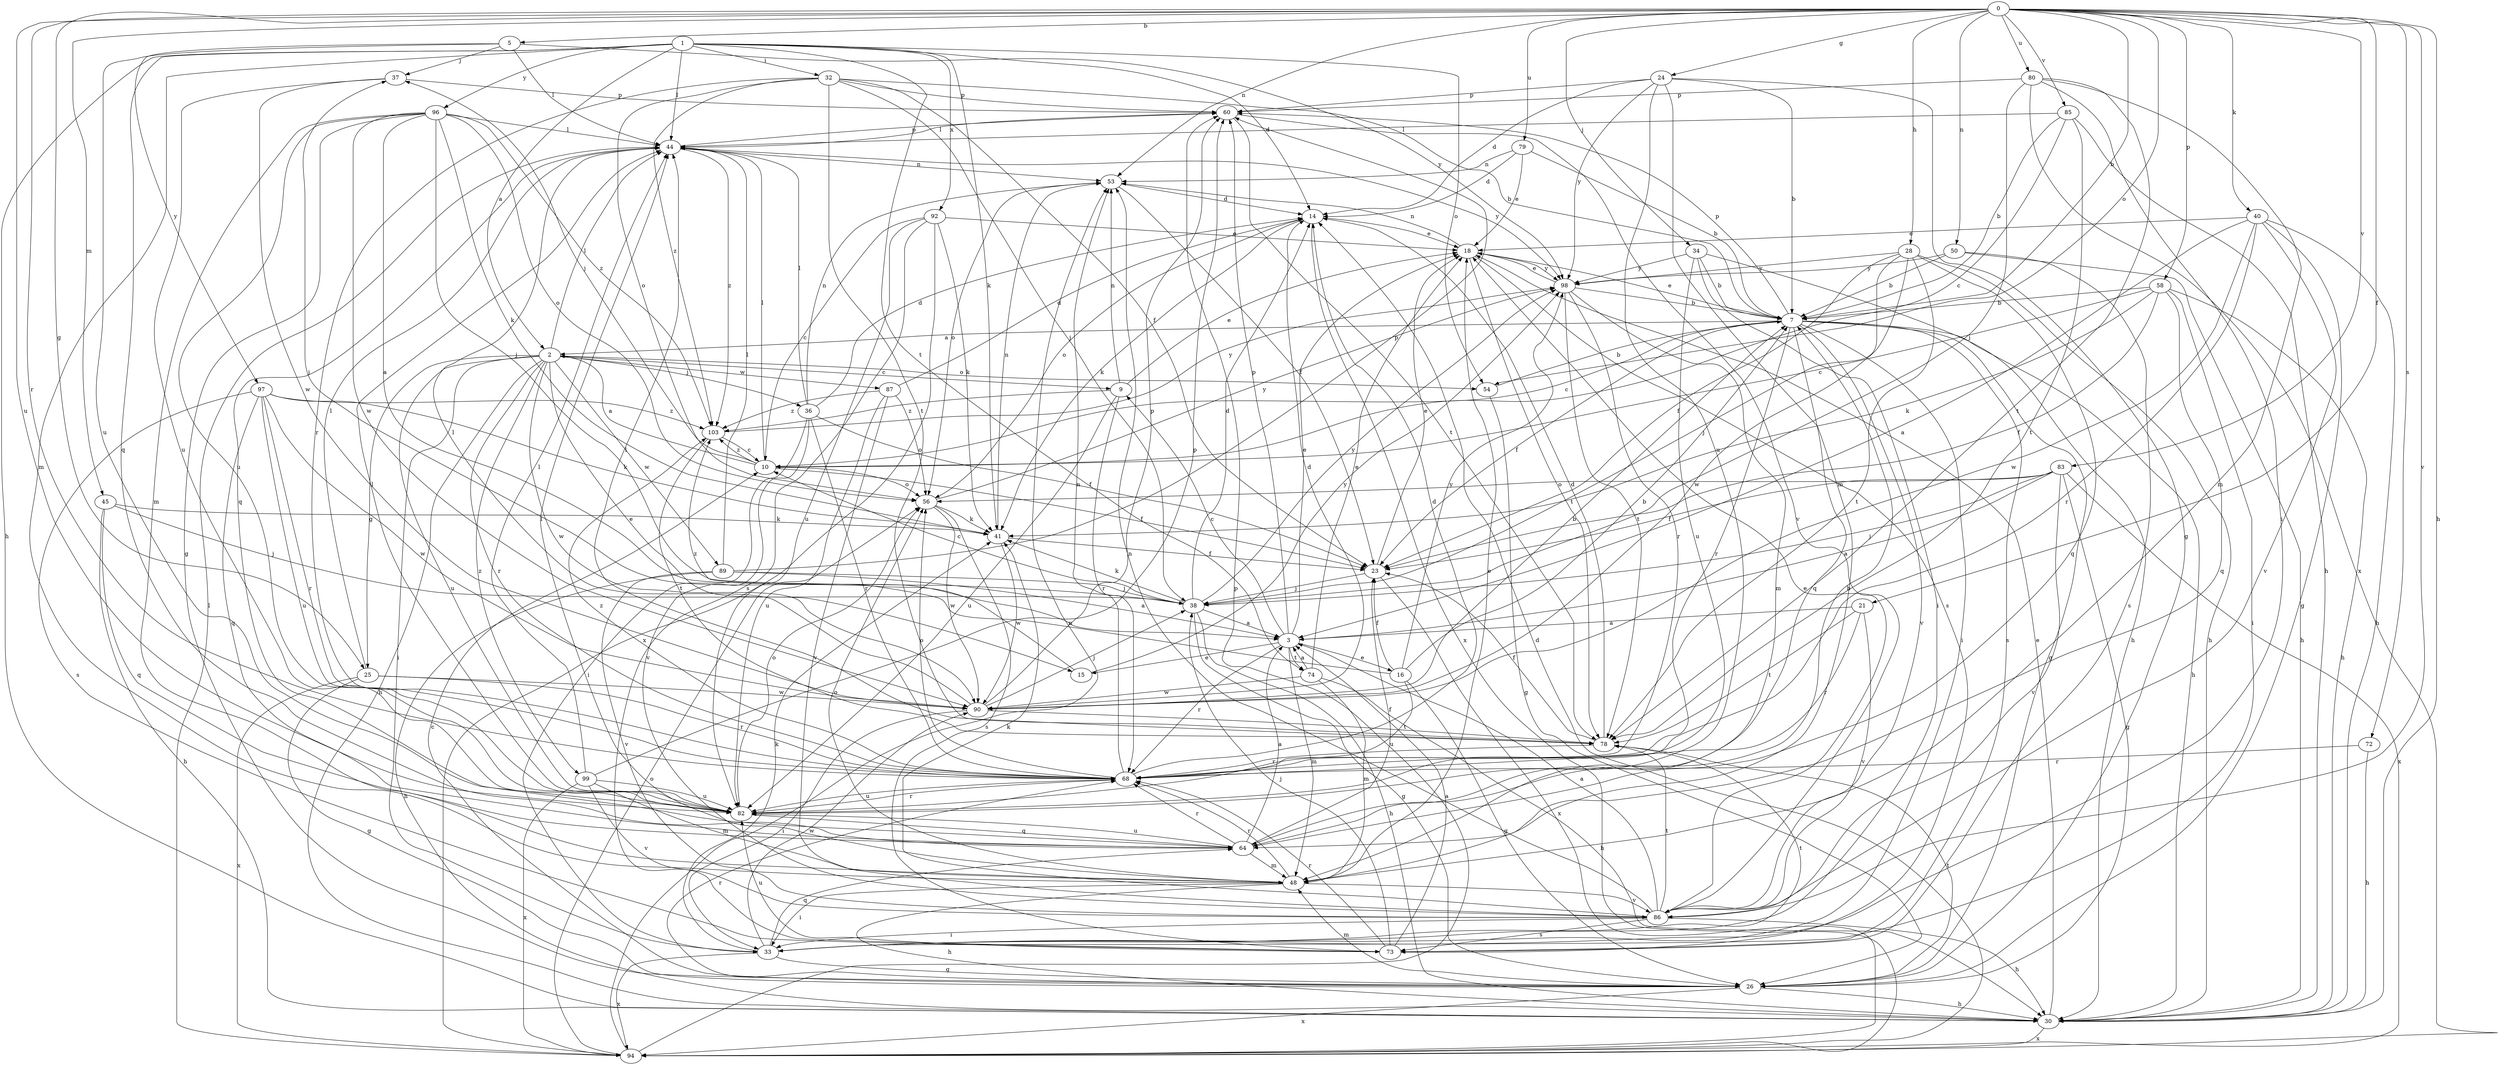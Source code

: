 strict digraph  {
0;
1;
2;
3;
5;
7;
9;
10;
14;
15;
16;
18;
21;
23;
24;
25;
26;
28;
30;
32;
33;
34;
36;
37;
38;
40;
41;
44;
45;
48;
50;
53;
54;
56;
58;
60;
64;
68;
72;
73;
74;
78;
79;
80;
82;
83;
85;
86;
87;
89;
90;
92;
94;
96;
97;
98;
99;
103;
0 -> 5  [label=b];
0 -> 7  [label=b];
0 -> 21  [label=f];
0 -> 24  [label=g];
0 -> 25  [label=g];
0 -> 28  [label=h];
0 -> 30  [label=h];
0 -> 34  [label=j];
0 -> 40  [label=k];
0 -> 45  [label=m];
0 -> 50  [label=n];
0 -> 53  [label=n];
0 -> 54  [label=o];
0 -> 58  [label=p];
0 -> 68  [label=r];
0 -> 72  [label=s];
0 -> 79  [label=u];
0 -> 80  [label=u];
0 -> 82  [label=u];
0 -> 83  [label=v];
0 -> 85  [label=v];
0 -> 86  [label=v];
1 -> 2  [label=a];
1 -> 14  [label=d];
1 -> 30  [label=h];
1 -> 32  [label=i];
1 -> 41  [label=k];
1 -> 44  [label=l];
1 -> 48  [label=m];
1 -> 54  [label=o];
1 -> 64  [label=q];
1 -> 74  [label=t];
1 -> 92  [label=x];
1 -> 96  [label=y];
2 -> 9  [label=c];
2 -> 15  [label=e];
2 -> 25  [label=g];
2 -> 30  [label=h];
2 -> 33  [label=i];
2 -> 36  [label=j];
2 -> 44  [label=l];
2 -> 54  [label=o];
2 -> 68  [label=r];
2 -> 82  [label=u];
2 -> 87  [label=w];
2 -> 89  [label=w];
2 -> 90  [label=w];
2 -> 99  [label=z];
3 -> 9  [label=c];
3 -> 15  [label=e];
3 -> 16  [label=e];
3 -> 18  [label=e];
3 -> 48  [label=m];
3 -> 60  [label=p];
3 -> 68  [label=r];
3 -> 74  [label=t];
5 -> 37  [label=j];
5 -> 44  [label=l];
5 -> 82  [label=u];
5 -> 97  [label=y];
5 -> 98  [label=y];
7 -> 2  [label=a];
7 -> 10  [label=c];
7 -> 18  [label=e];
7 -> 23  [label=f];
7 -> 26  [label=g];
7 -> 30  [label=h];
7 -> 33  [label=i];
7 -> 60  [label=p];
7 -> 64  [label=q];
7 -> 68  [label=r];
7 -> 73  [label=s];
7 -> 86  [label=v];
9 -> 18  [label=e];
9 -> 53  [label=n];
9 -> 68  [label=r];
9 -> 82  [label=u];
9 -> 103  [label=z];
10 -> 2  [label=a];
10 -> 23  [label=f];
10 -> 37  [label=j];
10 -> 44  [label=l];
10 -> 56  [label=o];
10 -> 103  [label=z];
14 -> 18  [label=e];
14 -> 41  [label=k];
14 -> 56  [label=o];
14 -> 94  [label=x];
15 -> 98  [label=y];
15 -> 103  [label=z];
16 -> 7  [label=b];
16 -> 23  [label=f];
16 -> 26  [label=g];
16 -> 37  [label=j];
16 -> 82  [label=u];
16 -> 98  [label=y];
18 -> 53  [label=n];
18 -> 73  [label=s];
18 -> 78  [label=t];
18 -> 98  [label=y];
21 -> 3  [label=a];
21 -> 68  [label=r];
21 -> 78  [label=t];
21 -> 86  [label=v];
23 -> 18  [label=e];
23 -> 38  [label=j];
23 -> 94  [label=x];
24 -> 7  [label=b];
24 -> 14  [label=d];
24 -> 26  [label=g];
24 -> 48  [label=m];
24 -> 60  [label=p];
24 -> 82  [label=u];
24 -> 98  [label=y];
25 -> 26  [label=g];
25 -> 44  [label=l];
25 -> 68  [label=r];
25 -> 90  [label=w];
25 -> 94  [label=x];
26 -> 10  [label=c];
26 -> 30  [label=h];
26 -> 48  [label=m];
26 -> 68  [label=r];
26 -> 78  [label=t];
26 -> 94  [label=x];
28 -> 23  [label=f];
28 -> 30  [label=h];
28 -> 38  [label=j];
28 -> 64  [label=q];
28 -> 78  [label=t];
28 -> 90  [label=w];
28 -> 98  [label=y];
30 -> 18  [label=e];
30 -> 94  [label=x];
32 -> 7  [label=b];
32 -> 23  [label=f];
32 -> 38  [label=j];
32 -> 56  [label=o];
32 -> 60  [label=p];
32 -> 68  [label=r];
32 -> 78  [label=t];
32 -> 103  [label=z];
33 -> 26  [label=g];
33 -> 41  [label=k];
33 -> 64  [label=q];
33 -> 78  [label=t];
33 -> 90  [label=w];
33 -> 94  [label=x];
34 -> 7  [label=b];
34 -> 30  [label=h];
34 -> 33  [label=i];
34 -> 82  [label=u];
34 -> 98  [label=y];
36 -> 14  [label=d];
36 -> 23  [label=f];
36 -> 33  [label=i];
36 -> 44  [label=l];
36 -> 53  [label=n];
36 -> 68  [label=r];
36 -> 86  [label=v];
37 -> 60  [label=p];
37 -> 82  [label=u];
37 -> 90  [label=w];
38 -> 3  [label=a];
38 -> 10  [label=c];
38 -> 14  [label=d];
38 -> 26  [label=g];
38 -> 30  [label=h];
38 -> 41  [label=k];
38 -> 98  [label=y];
40 -> 3  [label=a];
40 -> 18  [label=e];
40 -> 26  [label=g];
40 -> 30  [label=h];
40 -> 68  [label=r];
40 -> 86  [label=v];
40 -> 90  [label=w];
41 -> 23  [label=f];
41 -> 53  [label=n];
41 -> 90  [label=w];
44 -> 53  [label=n];
44 -> 60  [label=p];
44 -> 64  [label=q];
44 -> 98  [label=y];
44 -> 103  [label=z];
45 -> 30  [label=h];
45 -> 38  [label=j];
45 -> 41  [label=k];
45 -> 64  [label=q];
48 -> 18  [label=e];
48 -> 30  [label=h];
48 -> 33  [label=i];
48 -> 44  [label=l];
48 -> 56  [label=o];
48 -> 68  [label=r];
48 -> 86  [label=v];
50 -> 7  [label=b];
50 -> 30  [label=h];
50 -> 73  [label=s];
50 -> 98  [label=y];
53 -> 14  [label=d];
53 -> 23  [label=f];
53 -> 56  [label=o];
54 -> 7  [label=b];
54 -> 26  [label=g];
56 -> 41  [label=k];
56 -> 73  [label=s];
56 -> 90  [label=w];
56 -> 98  [label=y];
58 -> 7  [label=b];
58 -> 10  [label=c];
58 -> 23  [label=f];
58 -> 30  [label=h];
58 -> 33  [label=i];
58 -> 41  [label=k];
58 -> 64  [label=q];
60 -> 44  [label=l];
60 -> 78  [label=t];
60 -> 86  [label=v];
64 -> 3  [label=a];
64 -> 7  [label=b];
64 -> 23  [label=f];
64 -> 48  [label=m];
64 -> 68  [label=r];
64 -> 82  [label=u];
68 -> 14  [label=d];
68 -> 53  [label=n];
68 -> 56  [label=o];
68 -> 82  [label=u];
68 -> 103  [label=z];
72 -> 30  [label=h];
72 -> 68  [label=r];
73 -> 3  [label=a];
73 -> 38  [label=j];
73 -> 68  [label=r];
73 -> 82  [label=u];
74 -> 3  [label=a];
74 -> 18  [label=e];
74 -> 30  [label=h];
74 -> 48  [label=m];
74 -> 90  [label=w];
78 -> 14  [label=d];
78 -> 23  [label=f];
78 -> 44  [label=l];
78 -> 68  [label=r];
79 -> 7  [label=b];
79 -> 14  [label=d];
79 -> 18  [label=e];
79 -> 53  [label=n];
80 -> 33  [label=i];
80 -> 38  [label=j];
80 -> 48  [label=m];
80 -> 60  [label=p];
80 -> 78  [label=t];
80 -> 94  [label=x];
82 -> 44  [label=l];
82 -> 56  [label=o];
82 -> 64  [label=q];
82 -> 68  [label=r];
83 -> 3  [label=a];
83 -> 23  [label=f];
83 -> 26  [label=g];
83 -> 38  [label=j];
83 -> 56  [label=o];
83 -> 86  [label=v];
83 -> 94  [label=x];
85 -> 7  [label=b];
85 -> 10  [label=c];
85 -> 30  [label=h];
85 -> 44  [label=l];
85 -> 78  [label=t];
86 -> 3  [label=a];
86 -> 18  [label=e];
86 -> 30  [label=h];
86 -> 33  [label=i];
86 -> 41  [label=k];
86 -> 53  [label=n];
86 -> 73  [label=s];
86 -> 78  [label=t];
87 -> 14  [label=d];
87 -> 56  [label=o];
87 -> 82  [label=u];
87 -> 86  [label=v];
87 -> 103  [label=z];
89 -> 3  [label=a];
89 -> 30  [label=h];
89 -> 38  [label=j];
89 -> 44  [label=l];
89 -> 60  [label=p];
89 -> 86  [label=v];
90 -> 7  [label=b];
90 -> 14  [label=d];
90 -> 33  [label=i];
90 -> 38  [label=j];
90 -> 44  [label=l];
90 -> 60  [label=p];
90 -> 78  [label=t];
92 -> 10  [label=c];
92 -> 18  [label=e];
92 -> 41  [label=k];
92 -> 73  [label=s];
92 -> 82  [label=u];
92 -> 94  [label=x];
94 -> 14  [label=d];
94 -> 44  [label=l];
94 -> 53  [label=n];
94 -> 56  [label=o];
94 -> 60  [label=p];
96 -> 3  [label=a];
96 -> 26  [label=g];
96 -> 38  [label=j];
96 -> 41  [label=k];
96 -> 44  [label=l];
96 -> 48  [label=m];
96 -> 56  [label=o];
96 -> 82  [label=u];
96 -> 90  [label=w];
96 -> 103  [label=z];
97 -> 41  [label=k];
97 -> 64  [label=q];
97 -> 68  [label=r];
97 -> 73  [label=s];
97 -> 82  [label=u];
97 -> 90  [label=w];
97 -> 103  [label=z];
98 -> 7  [label=b];
98 -> 18  [label=e];
98 -> 48  [label=m];
98 -> 68  [label=r];
98 -> 78  [label=t];
99 -> 44  [label=l];
99 -> 48  [label=m];
99 -> 60  [label=p];
99 -> 82  [label=u];
99 -> 86  [label=v];
99 -> 94  [label=x];
103 -> 10  [label=c];
103 -> 78  [label=t];
103 -> 98  [label=y];
}
